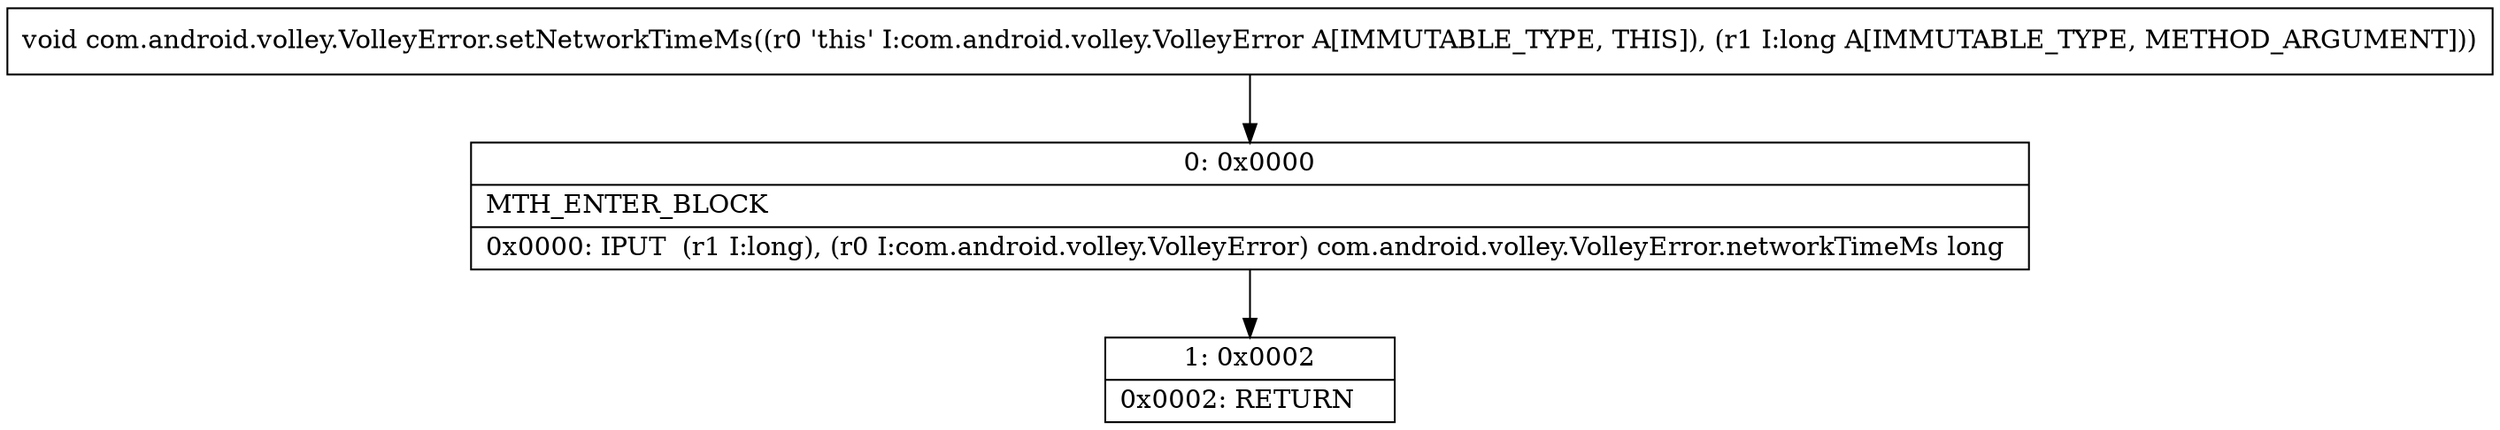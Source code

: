 digraph "CFG forcom.android.volley.VolleyError.setNetworkTimeMs(J)V" {
Node_0 [shape=record,label="{0\:\ 0x0000|MTH_ENTER_BLOCK\l|0x0000: IPUT  (r1 I:long), (r0 I:com.android.volley.VolleyError) com.android.volley.VolleyError.networkTimeMs long \l}"];
Node_1 [shape=record,label="{1\:\ 0x0002|0x0002: RETURN   \l}"];
MethodNode[shape=record,label="{void com.android.volley.VolleyError.setNetworkTimeMs((r0 'this' I:com.android.volley.VolleyError A[IMMUTABLE_TYPE, THIS]), (r1 I:long A[IMMUTABLE_TYPE, METHOD_ARGUMENT])) }"];
MethodNode -> Node_0;
Node_0 -> Node_1;
}


